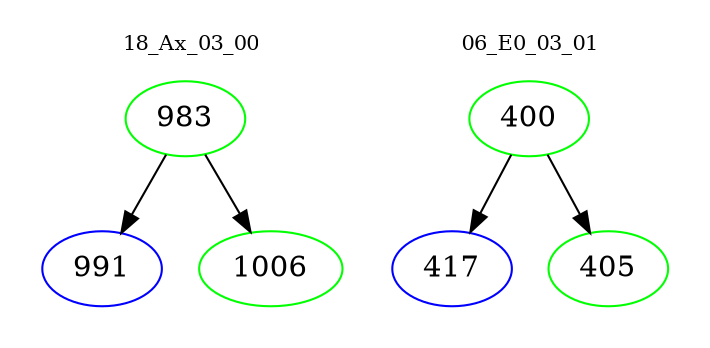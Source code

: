 digraph{
subgraph cluster_0 {
color = white
label = "18_Ax_03_00";
fontsize=10;
T0_983 [label="983", color="green"]
T0_983 -> T0_991 [color="black"]
T0_991 [label="991", color="blue"]
T0_983 -> T0_1006 [color="black"]
T0_1006 [label="1006", color="green"]
}
subgraph cluster_1 {
color = white
label = "06_E0_03_01";
fontsize=10;
T1_400 [label="400", color="green"]
T1_400 -> T1_417 [color="black"]
T1_417 [label="417", color="blue"]
T1_400 -> T1_405 [color="black"]
T1_405 [label="405", color="green"]
}
}
